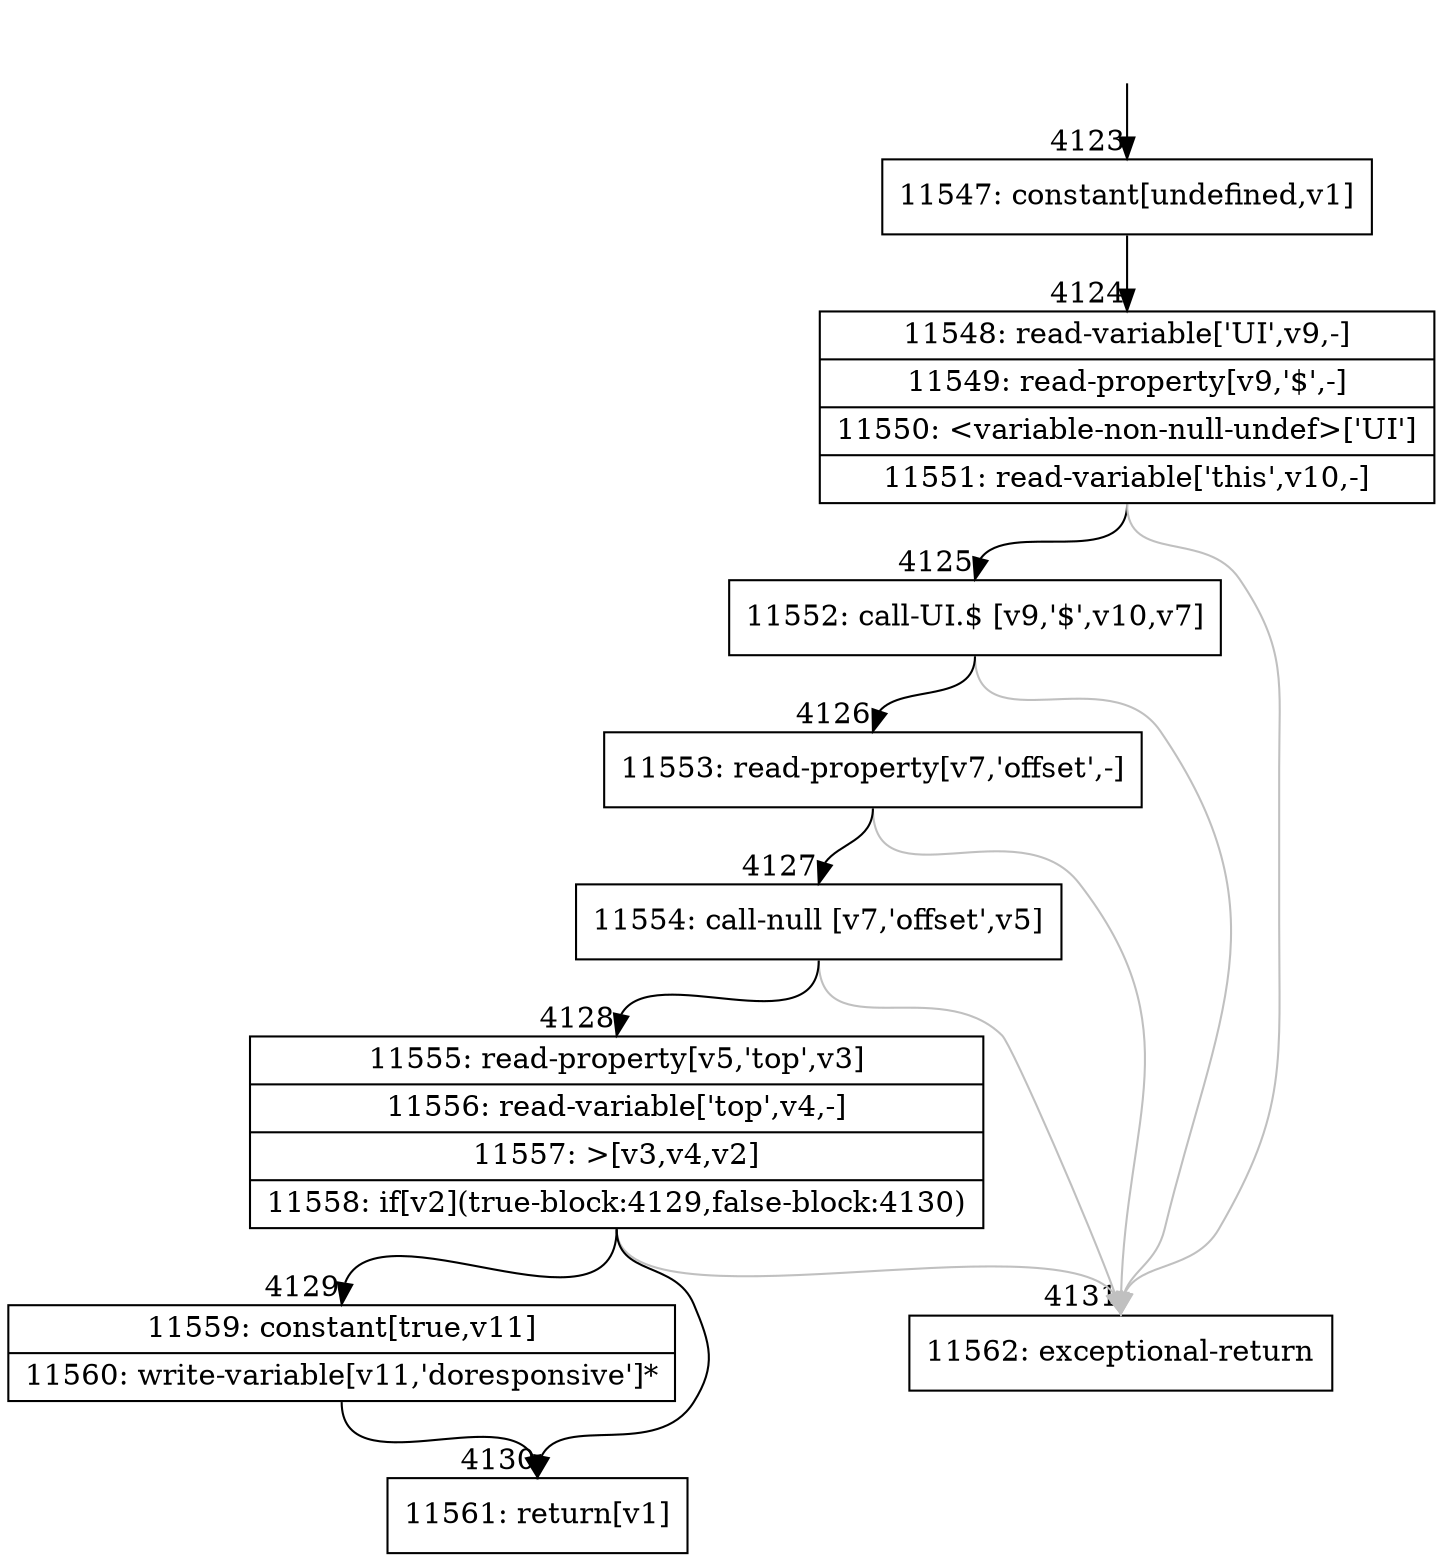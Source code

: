 digraph {
rankdir="TD"
BB_entry307[shape=none,label=""];
BB_entry307 -> BB4123 [tailport=s, headport=n, headlabel="    4123"]
BB4123 [shape=record label="{11547: constant[undefined,v1]}" ] 
BB4123 -> BB4124 [tailport=s, headport=n, headlabel="      4124"]
BB4124 [shape=record label="{11548: read-variable['UI',v9,-]|11549: read-property[v9,'$',-]|11550: \<variable-non-null-undef\>['UI']|11551: read-variable['this',v10,-]}" ] 
BB4124 -> BB4125 [tailport=s, headport=n, headlabel="      4125"]
BB4124 -> BB4131 [tailport=s, headport=n, color=gray, headlabel="      4131"]
BB4125 [shape=record label="{11552: call-UI.$ [v9,'$',v10,v7]}" ] 
BB4125 -> BB4126 [tailport=s, headport=n, headlabel="      4126"]
BB4125 -> BB4131 [tailport=s, headport=n, color=gray]
BB4126 [shape=record label="{11553: read-property[v7,'offset',-]}" ] 
BB4126 -> BB4127 [tailport=s, headport=n, headlabel="      4127"]
BB4126 -> BB4131 [tailport=s, headport=n, color=gray]
BB4127 [shape=record label="{11554: call-null [v7,'offset',v5]}" ] 
BB4127 -> BB4128 [tailport=s, headport=n, headlabel="      4128"]
BB4127 -> BB4131 [tailport=s, headport=n, color=gray]
BB4128 [shape=record label="{11555: read-property[v5,'top',v3]|11556: read-variable['top',v4,-]|11557: \>[v3,v4,v2]|11558: if[v2](true-block:4129,false-block:4130)}" ] 
BB4128 -> BB4129 [tailport=s, headport=n, headlabel="      4129"]
BB4128 -> BB4130 [tailport=s, headport=n, headlabel="      4130"]
BB4128 -> BB4131 [tailport=s, headport=n, color=gray]
BB4129 [shape=record label="{11559: constant[true,v11]|11560: write-variable[v11,'doresponsive']*}" ] 
BB4129 -> BB4130 [tailport=s, headport=n]
BB4130 [shape=record label="{11561: return[v1]}" ] 
BB4131 [shape=record label="{11562: exceptional-return}" ] 
//#$~ 3171
}
